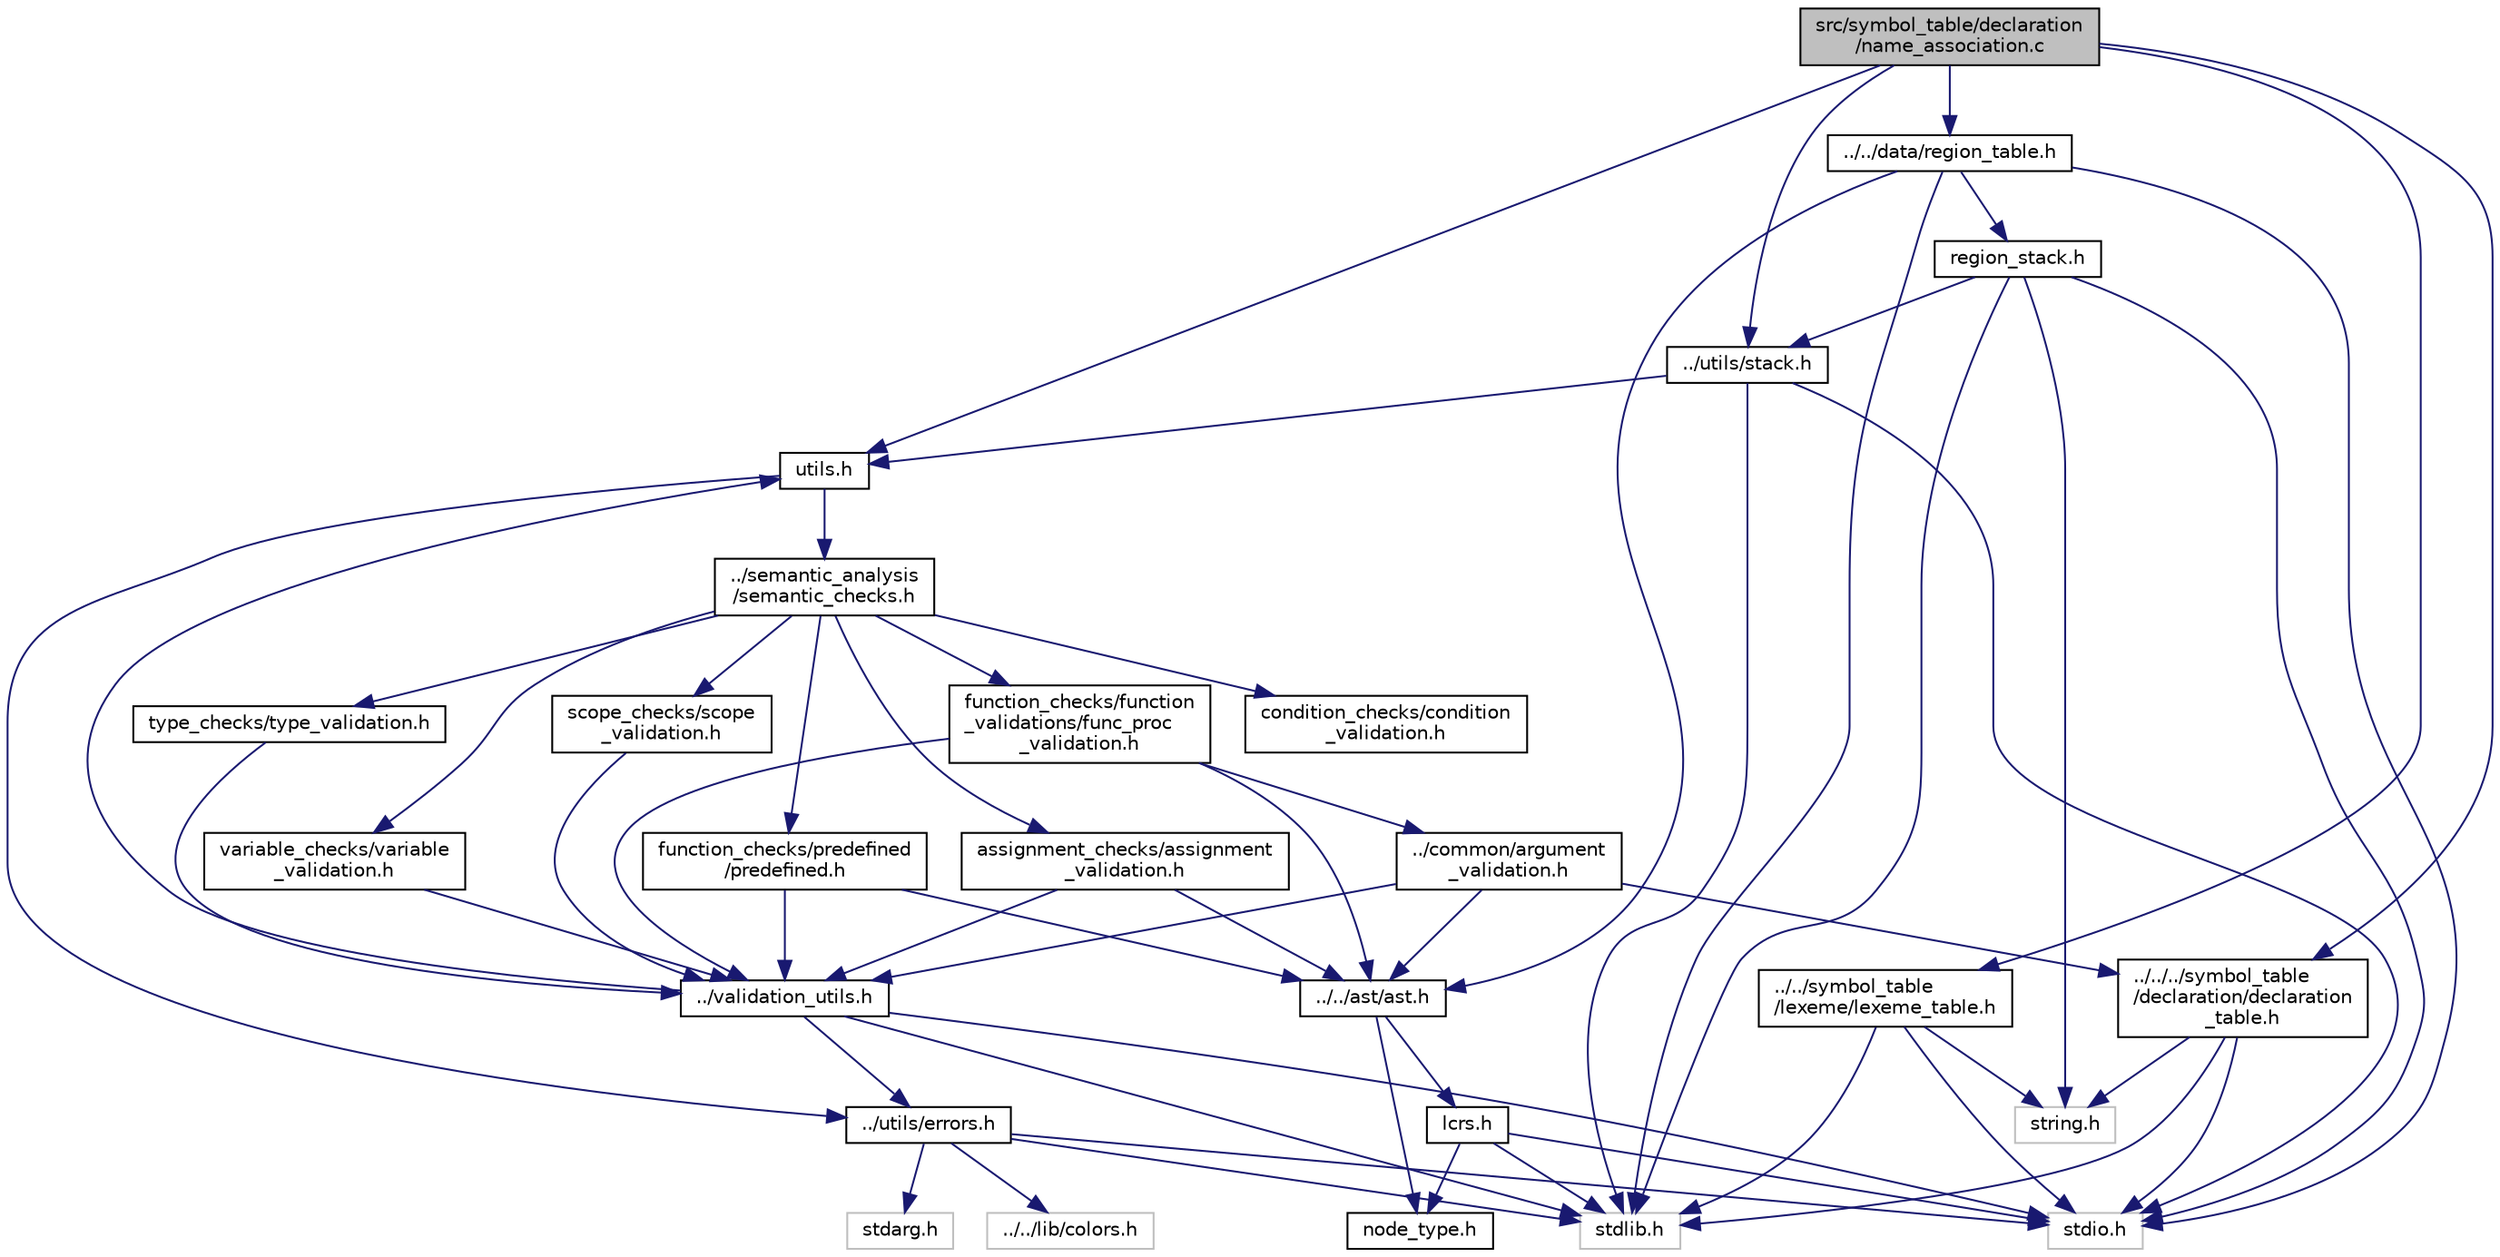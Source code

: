digraph "src/symbol_table/declaration/name_association.c"
{
 // LATEX_PDF_SIZE
  edge [fontname="Helvetica",fontsize="10",labelfontname="Helvetica",labelfontsize="10"];
  node [fontname="Helvetica",fontsize="10",shape=record];
  Node1 [label="src/symbol_table/declaration\l/name_association.c",height=0.2,width=0.4,color="black", fillcolor="grey75", style="filled", fontcolor="black",tooltip=" "];
  Node1 -> Node2 [color="midnightblue",fontsize="10",style="solid",fontname="Helvetica"];
  Node2 [label="../../symbol_table\l/lexeme/lexeme_table.h",height=0.2,width=0.4,color="black", fillcolor="white", style="filled",URL="$d0/d48/lexeme__table_8h.html",tooltip="Header file for managing a table of lexemes."];
  Node2 -> Node3 [color="midnightblue",fontsize="10",style="solid",fontname="Helvetica"];
  Node3 [label="stdio.h",height=0.2,width=0.4,color="grey75", fillcolor="white", style="filled",tooltip=" "];
  Node2 -> Node4 [color="midnightblue",fontsize="10",style="solid",fontname="Helvetica"];
  Node4 [label="stdlib.h",height=0.2,width=0.4,color="grey75", fillcolor="white", style="filled",tooltip=" "];
  Node2 -> Node5 [color="midnightblue",fontsize="10",style="solid",fontname="Helvetica"];
  Node5 [label="string.h",height=0.2,width=0.4,color="grey75", fillcolor="white", style="filled",tooltip=" "];
  Node1 -> Node6 [color="midnightblue",fontsize="10",style="solid",fontname="Helvetica"];
  Node6 [label="../../data/region_table.h",height=0.2,width=0.4,color="black", fillcolor="white", style="filled",URL="$d8/d8a/region__table_8h.html",tooltip="Header file for managing regions in the compiler."];
  Node6 -> Node4 [color="midnightblue",fontsize="10",style="solid",fontname="Helvetica"];
  Node6 -> Node3 [color="midnightblue",fontsize="10",style="solid",fontname="Helvetica"];
  Node6 -> Node7 [color="midnightblue",fontsize="10",style="solid",fontname="Helvetica"];
  Node7 [label="region_stack.h",height=0.2,width=0.4,color="black", fillcolor="white", style="filled",URL="$df/dcb/region__stack_8h.html",tooltip="Header file for managing a stack of regions."];
  Node7 -> Node5 [color="midnightblue",fontsize="10",style="solid",fontname="Helvetica"];
  Node7 -> Node4 [color="midnightblue",fontsize="10",style="solid",fontname="Helvetica"];
  Node7 -> Node3 [color="midnightblue",fontsize="10",style="solid",fontname="Helvetica"];
  Node7 -> Node8 [color="midnightblue",fontsize="10",style="solid",fontname="Helvetica"];
  Node8 [label="../utils/stack.h",height=0.2,width=0.4,color="black", fillcolor="white", style="filled",URL="$d7/de0/stack_8h.html",tooltip="A simple stack implementation in C."];
  Node8 -> Node3 [color="midnightblue",fontsize="10",style="solid",fontname="Helvetica"];
  Node8 -> Node4 [color="midnightblue",fontsize="10",style="solid",fontname="Helvetica"];
  Node8 -> Node9 [color="midnightblue",fontsize="10",style="solid",fontname="Helvetica"];
  Node9 [label="utils.h",height=0.2,width=0.4,color="black", fillcolor="white", style="filled",URL="$d5/d60/utils_8h.html",tooltip=" "];
  Node9 -> Node10 [color="midnightblue",fontsize="10",style="solid",fontname="Helvetica"];
  Node10 [label="../semantic_analysis\l/semantic_checks.h",height=0.2,width=0.4,color="black", fillcolor="white", style="filled",URL="$d2/dd9/semantic__checks_8h.html",tooltip="This file contains the aggregated header file for the semantic checks module."];
  Node10 -> Node11 [color="midnightblue",fontsize="10",style="solid",fontname="Helvetica"];
  Node11 [label="assignment_checks/assignment\l_validation.h",height=0.2,width=0.4,color="black", fillcolor="white", style="filled",URL="$d0/df0/assignment__validation_8h.html",tooltip=" "];
  Node11 -> Node12 [color="midnightblue",fontsize="10",style="solid",fontname="Helvetica"];
  Node12 [label="../validation_utils.h",height=0.2,width=0.4,color="black", fillcolor="white", style="filled",URL="$d1/dcf/validation__utils_8h.html",tooltip=" "];
  Node12 -> Node3 [color="midnightblue",fontsize="10",style="solid",fontname="Helvetica"];
  Node12 -> Node4 [color="midnightblue",fontsize="10",style="solid",fontname="Helvetica"];
  Node12 -> Node13 [color="midnightblue",fontsize="10",style="solid",fontname="Helvetica"];
  Node13 [label="../utils/errors.h",height=0.2,width=0.4,color="black", fillcolor="white", style="filled",URL="$de/d45/errors_8h.html",tooltip=" "];
  Node13 -> Node3 [color="midnightblue",fontsize="10",style="solid",fontname="Helvetica"];
  Node13 -> Node4 [color="midnightblue",fontsize="10",style="solid",fontname="Helvetica"];
  Node13 -> Node14 [color="midnightblue",fontsize="10",style="solid",fontname="Helvetica"];
  Node14 [label="stdarg.h",height=0.2,width=0.4,color="grey75", fillcolor="white", style="filled",tooltip=" "];
  Node13 -> Node15 [color="midnightblue",fontsize="10",style="solid",fontname="Helvetica"];
  Node15 [label="../../lib/colors.h",height=0.2,width=0.4,color="grey75", fillcolor="white", style="filled",tooltip=" "];
  Node12 -> Node9 [color="midnightblue",fontsize="10",style="solid",fontname="Helvetica"];
  Node11 -> Node16 [color="midnightblue",fontsize="10",style="solid",fontname="Helvetica"];
  Node16 [label="../../ast/ast.h",height=0.2,width=0.4,color="black", fillcolor="white", style="filled",URL="$db/df0/ast_8h.html",tooltip=" "];
  Node16 -> Node17 [color="midnightblue",fontsize="10",style="solid",fontname="Helvetica"];
  Node17 [label="node_type.h",height=0.2,width=0.4,color="black", fillcolor="white", style="filled",URL="$d5/d1e/node__type_8h.html",tooltip=" "];
  Node16 -> Node18 [color="midnightblue",fontsize="10",style="solid",fontname="Helvetica"];
  Node18 [label="lcrs.h",height=0.2,width=0.4,color="black", fillcolor="white", style="filled",URL="$d0/dea/lcrs_8h.html",tooltip=" "];
  Node18 -> Node3 [color="midnightblue",fontsize="10",style="solid",fontname="Helvetica"];
  Node18 -> Node4 [color="midnightblue",fontsize="10",style="solid",fontname="Helvetica"];
  Node18 -> Node17 [color="midnightblue",fontsize="10",style="solid",fontname="Helvetica"];
  Node10 -> Node19 [color="midnightblue",fontsize="10",style="solid",fontname="Helvetica"];
  Node19 [label="condition_checks/condition\l_validation.h",height=0.2,width=0.4,color="black", fillcolor="white", style="filled",URL="$d9/d3f/condition__validation_8h.html",tooltip=" "];
  Node10 -> Node20 [color="midnightblue",fontsize="10",style="solid",fontname="Helvetica"];
  Node20 [label="function_checks/function\l_validations/func_proc\l_validation.h",height=0.2,width=0.4,color="black", fillcolor="white", style="filled",URL="$d1/d79/func__proc__validation_8h.html",tooltip=" "];
  Node20 -> Node21 [color="midnightblue",fontsize="10",style="solid",fontname="Helvetica"];
  Node21 [label="../common/argument\l_validation.h",height=0.2,width=0.4,color="black", fillcolor="white", style="filled",URL="$df/d79/argument__validation_8h.html",tooltip=" "];
  Node21 -> Node22 [color="midnightblue",fontsize="10",style="solid",fontname="Helvetica"];
  Node22 [label="../../../symbol_table\l/declaration/declaration\l_table.h",height=0.2,width=0.4,color="black", fillcolor="white", style="filled",URL="$dc/de9/declaration__table_8h.html",tooltip="Header file for managing a table of declarations in a compiler."];
  Node22 -> Node3 [color="midnightblue",fontsize="10",style="solid",fontname="Helvetica"];
  Node22 -> Node4 [color="midnightblue",fontsize="10",style="solid",fontname="Helvetica"];
  Node22 -> Node5 [color="midnightblue",fontsize="10",style="solid",fontname="Helvetica"];
  Node21 -> Node12 [color="midnightblue",fontsize="10",style="solid",fontname="Helvetica"];
  Node21 -> Node16 [color="midnightblue",fontsize="10",style="solid",fontname="Helvetica"];
  Node20 -> Node12 [color="midnightblue",fontsize="10",style="solid",fontname="Helvetica"];
  Node20 -> Node16 [color="midnightblue",fontsize="10",style="solid",fontname="Helvetica"];
  Node10 -> Node23 [color="midnightblue",fontsize="10",style="solid",fontname="Helvetica"];
  Node23 [label="function_checks/predefined\l/predefined.h",height=0.2,width=0.4,color="black", fillcolor="white", style="filled",URL="$de/dd3/predefined_8h.html",tooltip=" "];
  Node23 -> Node12 [color="midnightblue",fontsize="10",style="solid",fontname="Helvetica"];
  Node23 -> Node16 [color="midnightblue",fontsize="10",style="solid",fontname="Helvetica"];
  Node10 -> Node24 [color="midnightblue",fontsize="10",style="solid",fontname="Helvetica"];
  Node24 [label="variable_checks/variable\l_validation.h",height=0.2,width=0.4,color="black", fillcolor="white", style="filled",URL="$d3/d89/variable__validation_8h.html",tooltip=" "];
  Node24 -> Node12 [color="midnightblue",fontsize="10",style="solid",fontname="Helvetica"];
  Node10 -> Node25 [color="midnightblue",fontsize="10",style="solid",fontname="Helvetica"];
  Node25 [label="scope_checks/scope\l_validation.h",height=0.2,width=0.4,color="black", fillcolor="white", style="filled",URL="$de/d19/scope__validation_8h.html",tooltip=" "];
  Node25 -> Node12 [color="midnightblue",fontsize="10",style="solid",fontname="Helvetica"];
  Node10 -> Node26 [color="midnightblue",fontsize="10",style="solid",fontname="Helvetica"];
  Node26 [label="type_checks/type_validation.h",height=0.2,width=0.4,color="black", fillcolor="white", style="filled",URL="$d8/d62/type__validation_8h.html",tooltip=" "];
  Node26 -> Node12 [color="midnightblue",fontsize="10",style="solid",fontname="Helvetica"];
  Node9 -> Node13 [color="midnightblue",fontsize="10",style="solid",fontname="Helvetica"];
  Node6 -> Node16 [color="midnightblue",fontsize="10",style="solid",fontname="Helvetica"];
  Node1 -> Node22 [color="midnightblue",fontsize="10",style="solid",fontname="Helvetica"];
  Node1 -> Node9 [color="midnightblue",fontsize="10",style="solid",fontname="Helvetica"];
  Node1 -> Node8 [color="midnightblue",fontsize="10",style="solid",fontname="Helvetica"];
}
